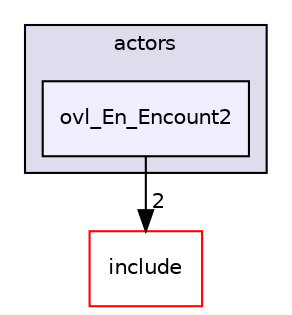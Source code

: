 digraph "src/overlays/actors/ovl_En_Encount2" {
  compound=true
  node [ fontsize="10", fontname="Helvetica"];
  edge [ labelfontsize="10", labelfontname="Helvetica"];
  subgraph clusterdir_e93473484be31ce7bcb356bd643a22f8 {
    graph [ bgcolor="#ddddee", pencolor="black", label="actors" fontname="Helvetica", fontsize="10", URL="dir_e93473484be31ce7bcb356bd643a22f8.html"]
  dir_bfdf15e5de30621dff979bc19807c617 [shape=box, label="ovl_En_Encount2", style="filled", fillcolor="#eeeeff", pencolor="black", URL="dir_bfdf15e5de30621dff979bc19807c617.html"];
  }
  dir_d44c64559bbebec7f509842c48db8b23 [shape=box label="include" fillcolor="white" style="filled" color="red" URL="dir_d44c64559bbebec7f509842c48db8b23.html"];
  dir_bfdf15e5de30621dff979bc19807c617->dir_d44c64559bbebec7f509842c48db8b23 [headlabel="2", labeldistance=1.5 headhref="dir_000230_000000.html"];
}
